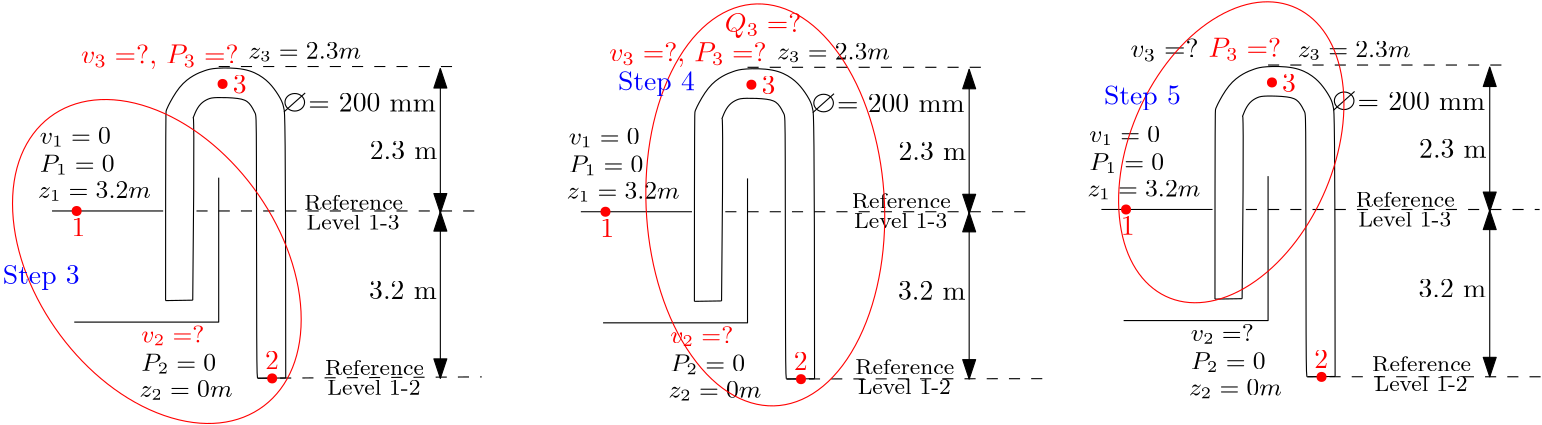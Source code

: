 <?xml version="1.0"?>
<!DOCTYPE ipe SYSTEM "ipe.dtd">
<ipe version="70212" creator="Ipe 7.2.13">
<info created="D:20191028212423" modified="D:20191105091243"/>
<ipestyle name="basic">
<symbol name="arrow/arc(spx)">
<path stroke="sym-stroke" fill="sym-stroke" pen="sym-pen">
0 0 m
-1 0.333 l
-1 -0.333 l
h
</path>
</symbol>
<symbol name="arrow/farc(spx)">
<path stroke="sym-stroke" fill="white" pen="sym-pen">
0 0 m
-1 0.333 l
-1 -0.333 l
h
</path>
</symbol>
<symbol name="arrow/ptarc(spx)">
<path stroke="sym-stroke" fill="sym-stroke" pen="sym-pen">
0 0 m
-1 0.333 l
-0.8 0 l
-1 -0.333 l
h
</path>
</symbol>
<symbol name="arrow/fptarc(spx)">
<path stroke="sym-stroke" fill="white" pen="sym-pen">
0 0 m
-1 0.333 l
-0.8 0 l
-1 -0.333 l
h
</path>
</symbol>
<symbol name="mark/circle(sx)" transformations="translations">
<path fill="sym-stroke">
0.6 0 0 0.6 0 0 e
0.4 0 0 0.4 0 0 e
</path>
</symbol>
<symbol name="mark/disk(sx)" transformations="translations">
<path fill="sym-stroke">
0.6 0 0 0.6 0 0 e
</path>
</symbol>
<symbol name="mark/fdisk(sfx)" transformations="translations">
<group>
<path fill="sym-fill">
0.5 0 0 0.5 0 0 e
</path>
<path fill="sym-stroke" fillrule="eofill">
0.6 0 0 0.6 0 0 e
0.4 0 0 0.4 0 0 e
</path>
</group>
</symbol>
<symbol name="mark/box(sx)" transformations="translations">
<path fill="sym-stroke" fillrule="eofill">
-0.6 -0.6 m
0.6 -0.6 l
0.6 0.6 l
-0.6 0.6 l
h
-0.4 -0.4 m
0.4 -0.4 l
0.4 0.4 l
-0.4 0.4 l
h
</path>
</symbol>
<symbol name="mark/square(sx)" transformations="translations">
<path fill="sym-stroke">
-0.6 -0.6 m
0.6 -0.6 l
0.6 0.6 l
-0.6 0.6 l
h
</path>
</symbol>
<symbol name="mark/fsquare(sfx)" transformations="translations">
<group>
<path fill="sym-fill">
-0.5 -0.5 m
0.5 -0.5 l
0.5 0.5 l
-0.5 0.5 l
h
</path>
<path fill="sym-stroke" fillrule="eofill">
-0.6 -0.6 m
0.6 -0.6 l
0.6 0.6 l
-0.6 0.6 l
h
-0.4 -0.4 m
0.4 -0.4 l
0.4 0.4 l
-0.4 0.4 l
h
</path>
</group>
</symbol>
<symbol name="mark/cross(sx)" transformations="translations">
<group>
<path fill="sym-stroke">
-0.43 -0.57 m
0.57 0.43 l
0.43 0.57 l
-0.57 -0.43 l
h
</path>
<path fill="sym-stroke">
-0.43 0.57 m
0.57 -0.43 l
0.43 -0.57 l
-0.57 0.43 l
h
</path>
</group>
</symbol>
<symbol name="arrow/fnormal(spx)">
<path stroke="sym-stroke" fill="white" pen="sym-pen">
0 0 m
-1 0.333 l
-1 -0.333 l
h
</path>
</symbol>
<symbol name="arrow/pointed(spx)">
<path stroke="sym-stroke" fill="sym-stroke" pen="sym-pen">
0 0 m
-1 0.333 l
-0.8 0 l
-1 -0.333 l
h
</path>
</symbol>
<symbol name="arrow/fpointed(spx)">
<path stroke="sym-stroke" fill="white" pen="sym-pen">
0 0 m
-1 0.333 l
-0.8 0 l
-1 -0.333 l
h
</path>
</symbol>
<symbol name="arrow/linear(spx)">
<path stroke="sym-stroke" pen="sym-pen">
-1 0.333 m
0 0 l
-1 -0.333 l
</path>
</symbol>
<symbol name="arrow/fdouble(spx)">
<path stroke="sym-stroke" fill="white" pen="sym-pen">
0 0 m
-1 0.333 l
-1 -0.333 l
h
-1 0 m
-2 0.333 l
-2 -0.333 l
h
</path>
</symbol>
<symbol name="arrow/double(spx)">
<path stroke="sym-stroke" fill="sym-stroke" pen="sym-pen">
0 0 m
-1 0.333 l
-1 -0.333 l
h
-1 0 m
-2 0.333 l
-2 -0.333 l
h
</path>
</symbol>
<pen name="heavier" value="0.8"/>
<pen name="fat" value="1.2"/>
<pen name="ultrafat" value="2"/>
<symbolsize name="large" value="5"/>
<symbolsize name="small" value="2"/>
<symbolsize name="tiny" value="1.1"/>
<arrowsize name="large" value="10"/>
<arrowsize name="small" value="5"/>
<arrowsize name="tiny" value="3"/>
<color name="red" value="1 0 0"/>
<color name="green" value="0 1 0"/>
<color name="blue" value="0 0 1"/>
<color name="yellow" value="1 1 0"/>
<color name="orange" value="1 0.647 0"/>
<color name="gold" value="1 0.843 0"/>
<color name="purple" value="0.627 0.125 0.941"/>
<color name="gray" value="0.745"/>
<color name="brown" value="0.647 0.165 0.165"/>
<color name="navy" value="0 0 0.502"/>
<color name="pink" value="1 0.753 0.796"/>
<color name="seagreen" value="0.18 0.545 0.341"/>
<color name="turquoise" value="0.251 0.878 0.816"/>
<color name="violet" value="0.933 0.51 0.933"/>
<color name="darkblue" value="0 0 0.545"/>
<color name="darkcyan" value="0 0.545 0.545"/>
<color name="darkgray" value="0.663"/>
<color name="darkgreen" value="0 0.392 0"/>
<color name="darkmagenta" value="0.545 0 0.545"/>
<color name="darkorange" value="1 0.549 0"/>
<color name="darkred" value="0.545 0 0"/>
<color name="lightblue" value="0.678 0.847 0.902"/>
<color name="lightcyan" value="0.878 1 1"/>
<color name="lightgray" value="0.827"/>
<color name="lightgreen" value="0.565 0.933 0.565"/>
<color name="lightyellow" value="1 1 0.878"/>
<dashstyle name="dashed" value="[4] 0"/>
<dashstyle name="dotted" value="[1 3] 0"/>
<dashstyle name="dash dotted" value="[4 2 1 2] 0"/>
<dashstyle name="dash dot dotted" value="[4 2 1 2 1 2] 0"/>
<textsize name="large" value="\large"/>
<textsize name="small" value="\small"/>
<textsize name="tiny" value="\tiny"/>
<textsize name="Large" value="\Large"/>
<textsize name="LARGE" value="\LARGE"/>
<textsize name="huge" value="\huge"/>
<textsize name="Huge" value="\Huge"/>
<textsize name="footnote" value="\footnotesize"/>
<textstyle name="center" begin="\begin{center}" end="\end{center}"/>
<textstyle name="itemize" begin="\begin{itemize}" end="\end{itemize}"/>
<textstyle name="item" begin="\begin{itemize}\item{}" end="\end{itemize}"/>
<gridsize name="4 pts" value="4"/>
<gridsize name="8 pts (~3 mm)" value="8"/>
<gridsize name="16 pts (~6 mm)" value="16"/>
<gridsize name="32 pts (~12 mm)" value="32"/>
<gridsize name="10 pts (~3.5 mm)" value="10"/>
<gridsize name="20 pts (~7 mm)" value="20"/>
<gridsize name="14 pts (~5 mm)" value="14"/>
<gridsize name="28 pts (~10 mm)" value="28"/>
<gridsize name="56 pts (~20 mm)" value="56"/>
<anglesize name="90 deg" value="90"/>
<anglesize name="60 deg" value="60"/>
<anglesize name="45 deg" value="45"/>
<anglesize name="30 deg" value="30"/>
<anglesize name="22.5 deg" value="22.5"/>
<opacity name="10%" value="0.1"/>
<opacity name="30%" value="0.3"/>
<opacity name="50%" value="0.5"/>
<opacity name="75%" value="0.75"/>
<tiling name="falling" angle="-60" step="4" width="1"/>
<tiling name="rising" angle="30" step="4" width="1"/>
</ipestyle>
<page>
<layer name="alpha"/>
<view layers="alpha" active="alpha"/>
<path layer="alpha" matrix="1 0 0 1 -130.736 441.233" stroke="black">
168 264 m
220 264 l
220 316 l
</path>
<path matrix="1 0 0 1 -130.736 441.233" stroke="black">
160 304 m
200 304 l
</path>
<group matrix="1 0 0 1 -130.736 441.233">
<path matrix="1 0 0 1 -4.3985 -115.301" stroke="black">
215.052 387.191 m
215.785 455.124
214.808 451.458
215.785 454.635
217.74 458.056
220.673 459.767
222.872 460.255
232.158 460.011
235.579 458.545
237.778 453.902
238.022 453.658
238.022 359.09
238.267 359.09
238.511 359.09 c
</path>
<path matrix="1 0 0 1 -4.15414 -115.211" stroke="black">
205.034 386.947 m
205.034 454.391
205.278 455.124
205.278 455.857
209.921 464.41
215.297 468.319
219.206 469.785
222.383 470.763
233.868 470.763
240.466 467.342
244.131 463.432
247.308 458.3
247.552 455.857
248.285 453.658
248.285 359.09 c
</path>
<path stroke="black">
200.879 271.736 m
210.654 271.891 l
</path>
<path stroke="black">
234.113 243.789 m
244.131 243.879 l
</path>
</group>
<path matrix="1 0 0 1 -130.736 441.233" stroke="black" dash="dashed">
220 356 m
308 356 l
</path>
<path matrix="1.06105 0 0 0.488848 -143.678 596.623" stroke="black" dash="dashed">
212 304 m
308 304 l
</path>
<path matrix="1.09069 0 0 2.31418 -151.967 120.851" stroke="black" dash="dashed">
234.113 243.789 m
308 244 l
</path>
<path matrix="1 0 0 1 -110.942 440.5" stroke="black" arrow="normal/normal" rarrow="normal/normal">
280 356 m
280 304 l
</path>
<path matrix="1 0 0 1 -110.942 440.989" stroke="black" arrow="normal/normal" rarrow="normal/normal">
280 304 m
280 244 l
</path>
<text matrix="1 0 0 1 -48.3859 359.861" transformations="translations" pos="192 404" stroke="black" type="label" width="24.353" height="6.42" depth="0" valign="baseline">2.3 m</text>
<text matrix="1 0 0 1 -48.6003 309.568" transformations="translations" pos="192 404" stroke="black" type="label" width="24.353" height="6.42" depth="0" valign="baseline">3.2 m</text>
<text matrix="1 0 0 1 -53.5175 380.387" transformations="translations" pos="174.977 400.631" stroke="black" type="label" width="45.939" height="6.42" depth="0" valign="baseline">= 200 mm</text>
<group matrix="0.959364 0 0 0.859259 -101.149 437.178">
<path stroke="black">
3.67355 0 0 3.67355 227.026 404.052 e
</path>
<path matrix="0.858124 0 0 0.853186 32.7643 60.1032" stroke="black">
221.65 398.432 m
230.936 407.718 l
</path>
</group>
<text matrix="1 0 0 1 -152.606 410.435" transformations="translations" pos="192.327 387.924" stroke="red" type="label" width="56.694" height="6.926" depth="1.93" valign="baseline">$v_3=$?, $P_3=$?</text>
<use matrix="1 0 0 1 -106.005 4.44407" name="mark/disk(sx)" pos="144.131 740.781" size="normal" stroke="red"/>
<text matrix="1 0 0 1 -106.22 -1.79162" transformations="translations" pos="131.084 771.253" stroke="black" type="label" width="25.522" height="5.785" depth="0.99" valign="baseline" size="small" style="math">v_1 = 0</text>
<text matrix="1 0 0 1 -106.22 -11.898" transformations="translations" pos="131.084 771.253" stroke="black" type="label" width="26.93" height="6.133" depth="0.99" valign="baseline" size="small" style="math">P_1 = 0</text>
<text matrix="1 0 0 1 -106.865 -21.3594" transformations="translations" pos="131.084 771.253" stroke="black" type="label" width="40.618" height="5.785" depth="0.99" valign="baseline" size="small" style="math">z_1 = 3.2 m</text>
<use matrix="1 0 0 1 -106.005 5.94924" name="mark/disk(sx)" pos="196.666 785.014" size="normal" stroke="red"/>
<use matrix="1 0 0 1 -105.79 5.08914" name="mark/disk(sx)" pos="214.298 679.867" size="normal" stroke="red"/>
<text matrix="1 0 0 1 -31.1762 28.7408" transformations="translations" pos="131.084 771.253" stroke="black" type="label" width="40.618" height="5.785" depth="0.99" valign="baseline" size="small" style="math">z_3 = 2.3 m</text>
<text matrix="1 0 0 1 -106.005 4.44407" transformations="translations" pos="142.265 731.688" stroke="red" type="label" width="4.981" height="6.42" depth="0" valign="baseline">1</text>
<text matrix="1 0 0 1 -47.9483 55.835" transformations="translations" pos="142.265 731.688" stroke="red" type="label" width="4.981" height="6.42" depth="0" valign="baseline">3</text>
<text matrix="1 0 0 1 -36.3366 -43.5061" transformations="translations" pos="142.265 731.688" stroke="red" type="label" width="4.981" height="6.42" depth="0" valign="baseline">2</text>
<text matrix="1 0 0 1 -69.6658 -73.3944" transformations="translations" pos="131.084 771.253" stroke="red" type="label" width="22.706" height="6.233" depth="0.99" valign="baseline" size="small" style="math">v_2 = ?</text>
<text matrix="1 0 0 1 -69.6663 -83.5007" transformations="translations" pos="131.084 771.253" stroke="black" type="label" width="26.93" height="6.133" depth="0.99" valign="baseline" size="small" style="math">P_2 = 0</text>
<text matrix="1 0 0 1 -70.3109 -92.9621" transformations="translations" pos="131.084 771.253" stroke="black" type="label" width="33.451" height="5.785" depth="0.99" valign="baseline" size="small" style="math">z_2 = 0 m</text>
<text matrix="1 0 0 1 -104.384 84.0606" transformations="translations" pos="224.404 661.59" stroke="black" type="label" width="38.463" height="5.535" depth="0" valign="baseline" size="footnote">Reference </text>
<text matrix="1 0 0 1 -124.381 85.9958" transformations="translations" pos="245.261 652.559" stroke="black" type="label" width="33.516" height="5.535" depth="0" valign="baseline" size="footnote">Level 1-3</text>
<text matrix="1 0 0 1 -96.881 24.6101" transformations="translations" pos="224.404 661.59" stroke="black" type="label" width="38.463" height="5.535" depth="0" valign="baseline" size="footnote">Reference </text>
<text matrix="1 0 0 1 -116.878 26.5453" transformations="translations" pos="245.261 652.559" stroke="black" type="label" width="33.516" height="5.535" depth="0" valign="baseline" size="footnote">Level 1-2</text>
<path matrix="-0.0511908 1.08081 -1.01168 0.351722 811.068 226.159" stroke="red">
51.2939 0 0 51.2939 227.844 723.947 e
</path>
<text matrix="1 0 0 1 -58.6994 -57.4828" transformations="translations" pos="70.2317 776.413" stroke="blue" type="label" width="27.674" height="6.815" depth="1.93" valign="baseline">Step 3</text>
<path matrix="1 0 0 1 59.6396 440.963" stroke="black">
168 264 m
220 264 l
220 316 l
</path>
<path matrix="1 0 0 1 59.6396 440.963" stroke="black">
160 304 m
200 304 l
</path>
<group matrix="1 0 0 1 59.6396 440.963">
<path matrix="1 0 0 1 -4.3985 -115.301" stroke="black">
215.052 387.191 m
215.785 455.124
214.808 451.458
215.785 454.635
217.74 458.056
220.673 459.767
222.872 460.255
232.158 460.011
235.579 458.545
237.778 453.902
238.022 453.658
238.022 359.09
238.267 359.09
238.511 359.09 c
</path>
<path matrix="1 0 0 1 -4.15414 -115.211" stroke="black">
205.034 386.947 m
205.034 454.391
205.278 455.124
205.278 455.857
209.921 464.41
215.297 468.319
219.206 469.785
222.383 470.763
233.868 470.763
240.466 467.342
244.131 463.432
247.308 458.3
247.552 455.857
248.285 453.658
248.285 359.09 c
</path>
<path stroke="black">
200.879 271.736 m
210.654 271.891 l
</path>
<path stroke="black">
234.113 243.789 m
244.131 243.879 l
</path>
</group>
<path matrix="1 0 0 1 59.6396 440.963" stroke="black" dash="dashed">
220 356 m
308 356 l
</path>
<path matrix="1.15073 0 0 -9.6515 27.6851 3679.02" stroke="black" dash="dashed">
212 304 m
308 304 l
</path>
<path matrix="1.24825 0 0 0.550453 1.5227 550.558" stroke="black" dash="dashed">
234.113 243.789 m
308 244 l
</path>
<path matrix="1 0 0 1 79.4336 440.23" stroke="black" arrow="normal/normal" rarrow="normal/normal">
280 356 m
280 304 l
</path>
<path matrix="1 0 0 1 79.4336 440.719" stroke="black" arrow="normal/normal" rarrow="normal/normal">
280 304 m
280 244 l
</path>
<text matrix="1 0 0 1 141.99 359.591" transformations="translations" pos="192 404" stroke="black" type="label" width="24.353" height="6.42" depth="0" valign="baseline">2.3 m</text>
<text matrix="1 0 0 1 141.775 309.298" transformations="translations" pos="192 404" stroke="black" type="label" width="24.353" height="6.42" depth="0" valign="baseline">3.2 m</text>
<text matrix="1 0 0 1 136.858 380.117" transformations="translations" pos="174.977 400.631" stroke="black" type="label" width="45.939" height="6.42" depth="0" valign="baseline">= 200 mm</text>
<group matrix="0.959364 0 0 0.859259 89.2266 436.908">
<path stroke="black">
3.67355 0 0 3.67355 227.026 404.052 e
</path>
<path matrix="0.858124 0 0 0.853186 32.7643 60.1032" stroke="black">
221.65 398.432 m
230.936 407.718 l
</path>
</group>
<text matrix="1 0 0 1 37.4989 411.246" transformations="translations" pos="192.327 387.924" stroke="red" type="label" width="56.694" height="6.926" depth="1.93" valign="baseline">$v_3=$?, $P_3=$?</text>
<use matrix="1 0 0 1 84.3706 4.17378" name="mark/disk(sx)" pos="144.131 740.781" size="normal" stroke="red"/>
<text matrix="1 0 0 1 84.1556 -2.06191" transformations="translations" pos="131.084 771.253" stroke="black" type="label" width="25.522" height="5.785" depth="0.99" valign="baseline" size="small" style="math">v_1 = 0</text>
<text matrix="1 0 0 1 84.1556 -12.1683" transformations="translations" pos="131.084 771.253" stroke="black" type="label" width="26.93" height="6.133" depth="0.99" valign="baseline" size="small" style="math">P_1 = 0</text>
<text matrix="1 0 0 1 83.5106 -21.6297" transformations="translations" pos="131.084 771.253" stroke="black" type="label" width="40.618" height="5.785" depth="0.99" valign="baseline" size="small" style="math">z_1 = 3.2 m</text>
<use matrix="1 0 0 1 84.3706 5.67895" name="mark/disk(sx)" pos="196.666 785.014" size="normal" stroke="red"/>
<use matrix="1 0 0 1 84.5856 4.81885" name="mark/disk(sx)" pos="214.298 679.867" size="normal" stroke="red"/>
<text matrix="1 0 0 1 159.199 28.4705" transformations="translations" pos="131.084 771.253" stroke="black" type="label" width="40.618" height="5.785" depth="0.99" valign="baseline" size="small" style="math">z_3 = 2.3 m</text>
<text matrix="1 0 0 1 84.3706 4.17378" transformations="translations" pos="142.265 731.688" stroke="red" type="label" width="4.981" height="6.42" depth="0" valign="baseline">1</text>
<text matrix="1 0 0 1 142.427 55.5647" transformations="translations" pos="142.265 731.688" stroke="red" type="label" width="4.981" height="6.42" depth="0" valign="baseline">3</text>
<text matrix="1 0 0 1 154.039 -43.7764" transformations="translations" pos="142.265 731.688" stroke="red" type="label" width="4.981" height="6.42" depth="0" valign="baseline">2</text>
<text matrix="1 0 0 1 120.71 -73.6647" transformations="translations" pos="131.084 771.253" stroke="red" type="label" width="22.706" height="6.233" depth="0.99" valign="baseline" size="small" style="math">v_2 = ?</text>
<text matrix="1 0 0 1 120.709 -83.771" transformations="translations" pos="131.084 771.253" stroke="black" type="label" width="26.93" height="6.133" depth="0.99" valign="baseline" size="small" style="math">P_2 = 0</text>
<text matrix="1 0 0 1 120.065 -93.2324" transformations="translations" pos="131.084 771.253" stroke="black" type="label" width="33.451" height="5.785" depth="0.99" valign="baseline" size="small" style="math">z_2 = 0 m</text>
<text matrix="1 0 0 1 92.7519 84.6016" transformations="translations" pos="224.404 661.59" stroke="black" type="label" width="38.463" height="5.535" depth="0" valign="baseline" size="footnote">Reference </text>
<text matrix="1 0 0 1 72.7547 86.5368" transformations="translations" pos="245.261 652.559" stroke="black" type="label" width="33.516" height="5.535" depth="0" valign="baseline" size="footnote">Level 1-3</text>
<text matrix="1 0 0 1 94.0354 24.8807" transformations="translations" pos="224.404 661.59" stroke="black" type="label" width="38.463" height="5.535" depth="0" valign="baseline" size="footnote">Reference </text>
<text matrix="1 0 0 1 74.0382 26.8159" transformations="translations" pos="245.261 652.559" stroke="black" type="label" width="33.516" height="5.535" depth="0" valign="baseline" size="footnote">Level 1-2</text>
<path matrix="0.51761 1.0577 -0.659522 0.933366 645.56 -169.278" stroke="red">
51.2939 0 0 51.2939 227.844 723.947 e
</path>
<text matrix="1 0 0 1 162.775 12.2857" transformations="translations" pos="70.2317 776.413" stroke="blue" type="label" width="27.674" height="6.815" depth="1.93" valign="baseline">Step 4</text>
<path matrix="1 0 0 1 247.041 441.774" stroke="black">
168 264 m
220 264 l
220 316 l
</path>
<path matrix="1 0 0 1 247.041 441.774" stroke="black">
160 304 m
200 304 l
</path>
<group matrix="1 0 0 1 247.041 441.774">
<path matrix="1 0 0 1 -4.3985 -115.301" stroke="black">
215.052 387.191 m
215.785 455.124
214.808 451.458
215.785 454.635
217.74 458.056
220.673 459.767
222.872 460.255
232.158 460.011
235.579 458.545
237.778 453.902
238.022 453.658
238.022 359.09
238.267 359.09
238.511 359.09 c
</path>
<path matrix="1 0 0 1 -4.15414 -115.211" stroke="black">
205.034 386.947 m
205.034 454.391
205.278 455.124
205.278 455.857
209.921 464.41
215.297 468.319
219.206 469.785
222.383 470.763
233.868 470.763
240.466 467.342
244.131 463.432
247.308 458.3
247.552 455.857
248.285 453.658
248.285 359.09 c
</path>
<path stroke="black">
200.879 271.736 m
210.654 271.891 l
</path>
<path stroke="black">
234.113 243.789 m
244.131 243.879 l
</path>
</group>
<path matrix="1 0 0 1 247.041 441.774" stroke="black" dash="dashed">
220 356 m
308 356 l
</path>
<path matrix="1.10162 0 0 -1.24339 225.498 1123.76" stroke="black" dash="dashed">
212 304 m
308 304 l
</path>
<path matrix="1.13682 0 0 -0.0571744 215.011 699.503" stroke="black" dash="dashed">
234.113 243.789 m
308 244 l
</path>
<path matrix="1 0 0 1 266.835 441.041" stroke="black" arrow="normal/normal" rarrow="normal/normal">
280 356 m
280 304 l
</path>
<path matrix="1 0 0 1 266.835 441.53" stroke="black" arrow="normal/normal" rarrow="normal/normal">
280 304 m
280 244 l
</path>
<text matrix="1 0 0 1 329.391 360.402" transformations="translations" pos="192 404" stroke="black" type="label" width="24.353" height="6.42" depth="0" valign="baseline">2.3 m</text>
<text matrix="1 0 0 1 329.176 310.109" transformations="translations" pos="192 404" stroke="black" type="label" width="24.353" height="6.42" depth="0" valign="baseline">3.2 m</text>
<text matrix="1 0 0 1 324.259 380.928" transformations="translations" pos="174.977 400.631" stroke="black" type="label" width="45.939" height="6.42" depth="0" valign="baseline">= 200 mm</text>
<group matrix="0.959364 0 0 0.859259 276.628 437.719">
<path stroke="black">
3.67355 0 0 3.67355 227.026 404.052 e
</path>
<path matrix="0.858124 0 0 0.853186 32.7643 60.1032" stroke="black">
221.65 398.432 m
230.936 407.718 l
</path>
</group>
<text matrix="1 0 0 1 225.17 412.598" transformations="translations" pos="192.327 387.924" stroke="black" type="label" width="24.519" height="6.923" depth="1.49" valign="baseline">$v_3=$?</text>
<use matrix="1 0 0 1 271.772 4.98504" name="mark/disk(sx)" pos="144.131 740.781" size="normal" stroke="red"/>
<text matrix="1 0 0 1 271.557 -1.25065" transformations="translations" pos="131.084 771.253" stroke="black" type="label" width="25.522" height="5.785" depth="0.99" valign="baseline" size="small" style="math">v_1 = 0</text>
<text matrix="1 0 0 1 271.557 -11.357" transformations="translations" pos="131.084 771.253" stroke="black" type="label" width="26.93" height="6.133" depth="0.99" valign="baseline" size="small" style="math">P_1 = 0</text>
<text matrix="1 0 0 1 270.912 -20.8184" transformations="translations" pos="131.084 771.253" stroke="black" type="label" width="40.618" height="5.785" depth="0.99" valign="baseline" size="small" style="math">z_1 = 3.2 m</text>
<use matrix="1 0 0 1 271.772 6.49021" name="mark/disk(sx)" pos="196.666 785.014" size="normal" stroke="red"/>
<use matrix="1 0 0 1 271.987 5.63011" name="mark/disk(sx)" pos="214.298 679.867" size="normal" stroke="red"/>
<text matrix="1 0 0 1 346.6 29.2818" transformations="translations" pos="131.084 771.253" stroke="black" type="label" width="40.618" height="5.785" depth="0.99" valign="baseline" size="small" style="math">z_3 = 2.3 m</text>
<text matrix="1 0 0 1 271.772 4.98504" transformations="translations" pos="142.265 731.688" stroke="red" type="label" width="4.981" height="6.42" depth="0" valign="baseline">1</text>
<text matrix="1 0 0 1 329.828 56.376" transformations="translations" pos="142.265 731.688" stroke="red" type="label" width="4.981" height="6.42" depth="0" valign="baseline">3</text>
<text matrix="1 0 0 1 341.44 -42.9651" transformations="translations" pos="142.265 731.688" stroke="red" type="label" width="4.981" height="6.42" depth="0" valign="baseline">2</text>
<text matrix="1 0 0 1 308.111 -72.8534" transformations="translations" pos="131.084 771.253" stroke="black" type="label" width="22.706" height="6.233" depth="0.99" valign="baseline" size="small" style="math">v_2 = ?</text>
<text matrix="1 0 0 1 308.11 -82.9597" transformations="translations" pos="131.084 771.253" stroke="black" type="label" width="26.93" height="6.133" depth="0.99" valign="baseline" size="small" style="math">P_2 = 0</text>
<text matrix="1 0 0 1 307.466 -92.4211" transformations="translations" pos="131.084 771.253" stroke="black" type="label" width="33.451" height="5.785" depth="0.99" valign="baseline" size="small" style="math">z_2 = 0 m</text>
<text matrix="1 0 0 1 274.204 85.1424" transformations="translations" pos="224.404 661.59" stroke="black" type="label" width="38.463" height="5.535" depth="0" valign="baseline" size="footnote">Reference </text>
<text matrix="1 0 0 1 254.206 87.0776" transformations="translations" pos="245.261 652.559" stroke="black" type="label" width="33.516" height="5.535" depth="0" valign="baseline" size="footnote">Level 1-3</text>
<text matrix="1 0 0 1 280.084 25.9624" transformations="translations" pos="224.404 661.59" stroke="black" type="label" width="38.463" height="5.535" depth="0" valign="baseline" size="footnote">Reference </text>
<text matrix="1 0 0 1 260.087 27.8976" transformations="translations" pos="245.261 652.559" stroke="black" type="label" width="33.516" height="5.535" depth="0" valign="baseline" size="footnote">Level 1-2</text>
<path matrix="0.785379 0.452956 -0.091803 0.953792 341.306 -27.3356" stroke="red">
51.2939 0 0 51.2939 227.844 723.947 e
</path>
<text matrix="1 0 0 1 68.6867 -25.9603" transformations="translations" pos="202.758 835.63" stroke="red" type="label" width="27.566" height="6.926" depth="1.93" valign="baseline" style="math">Q_3=?</text>
<text matrix="1 0 0 1 337.736 7.14733" transformations="translations" pos="70.2317 776.413" stroke="blue" type="label" width="27.674" height="6.815" depth="1.93" valign="baseline">Step 5</text>
<text matrix="1 0 0 1 253.294 412.869" transformations="translations" pos="192.327 387.924" stroke="red" type="label" width="26.086" height="6.923" depth="1.49" valign="baseline">$P_3=$?</text>
</page>
</ipe>
